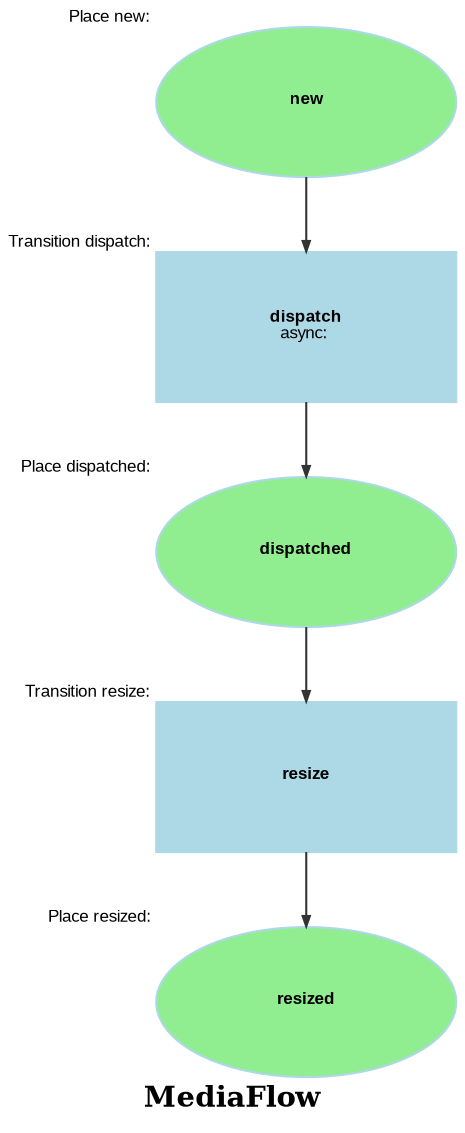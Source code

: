 digraph workflow {
  ratio="compress" rankdir="TB" label=<<B>MediaFlow</B>>
  node [fontsize="8" fontname="Arial" color="lightBlue" style="filled" fixedsize="false" width="2" height="1"];
  edge [fontsize="7" fontname="Arial" color="#333333" arrowhead="normal" arrowsize="0.5"];

  place_new [label=<<B>new</B>>, shape=oval fillcolor="lightgreen" style="filled" xlabel="Place new: "];
  place_dispatched [label=<<B>dispatched</B>>, shape=oval fillcolor="lightgreen" style="filled" xlabel="Place dispatched: "];
  place_resized [label=<<B>resized</B>>, shape=oval fillcolor="lightgreen" style="filled" xlabel="Place resized: "];
  transition_dispatch [label=<<B>dispatch</B><BR/>async: >, shape="box" regular="" xlabel="Transition dispatch: "];
  transition_resize [label=<<B>resize</B>>, shape="box" regular="" xlabel="Transition resize: "];
  place_new -> transition_dispatch [style="solid", comment="new"];
  transition_dispatch -> place_dispatched [style="solid"];
  place_dispatched -> transition_resize [style="solid", comment="dispatched"];
  transition_resize -> place_resized [style="solid"];
}
